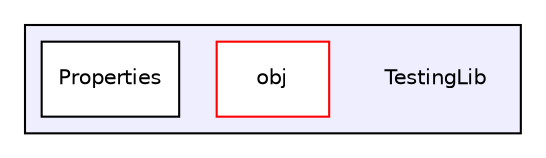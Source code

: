 digraph "TestingLib" {
  compound=true
  node [ fontsize="10", fontname="Helvetica"];
  edge [ labelfontsize="10", labelfontname="Helvetica"];
  subgraph clusterdir_ce3b594d4a75f6b42a2b2a0c64654e1a {
    graph [ bgcolor="#eeeeff", pencolor="black", label="" URL="dir_ce3b594d4a75f6b42a2b2a0c64654e1a.html"];
    dir_ce3b594d4a75f6b42a2b2a0c64654e1a [shape=plaintext label="TestingLib"];
    dir_5afe818df48c23c141adcb77ba8e92b4 [shape=box label="obj" color="red" fillcolor="white" style="filled" URL="dir_5afe818df48c23c141adcb77ba8e92b4.html"];
    dir_24a18558687b9866b33e5c36ca4ed1f9 [shape=box label="Properties" color="black" fillcolor="white" style="filled" URL="dir_24a18558687b9866b33e5c36ca4ed1f9.html"];
  }
}
